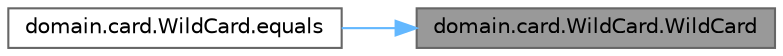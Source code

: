 digraph "domain.card.WildCard.WildCard"
{
 // LATEX_PDF_SIZE
  bgcolor="transparent";
  edge [fontname=Helvetica,fontsize=10,labelfontname=Helvetica,labelfontsize=10];
  node [fontname=Helvetica,fontsize=10,shape=box,height=0.2,width=0.4];
  rankdir="RL";
  Node1 [id="Node000001",label="domain.card.WildCard.WildCard",height=0.2,width=0.4,color="gray40", fillcolor="grey60", style="filled", fontcolor="black",tooltip=" "];
  Node1 -> Node2 [id="edge1_Node000001_Node000002",dir="back",color="steelblue1",style="solid",tooltip=" "];
  Node2 [id="Node000002",label="domain.card.WildCard.equals",height=0.2,width=0.4,color="grey40", fillcolor="white", style="filled",URL="$classdomain_1_1card_1_1_wild_card.html#ae72ca9cda4632fc33e69772dc1b0b2b9",tooltip=" "];
}
